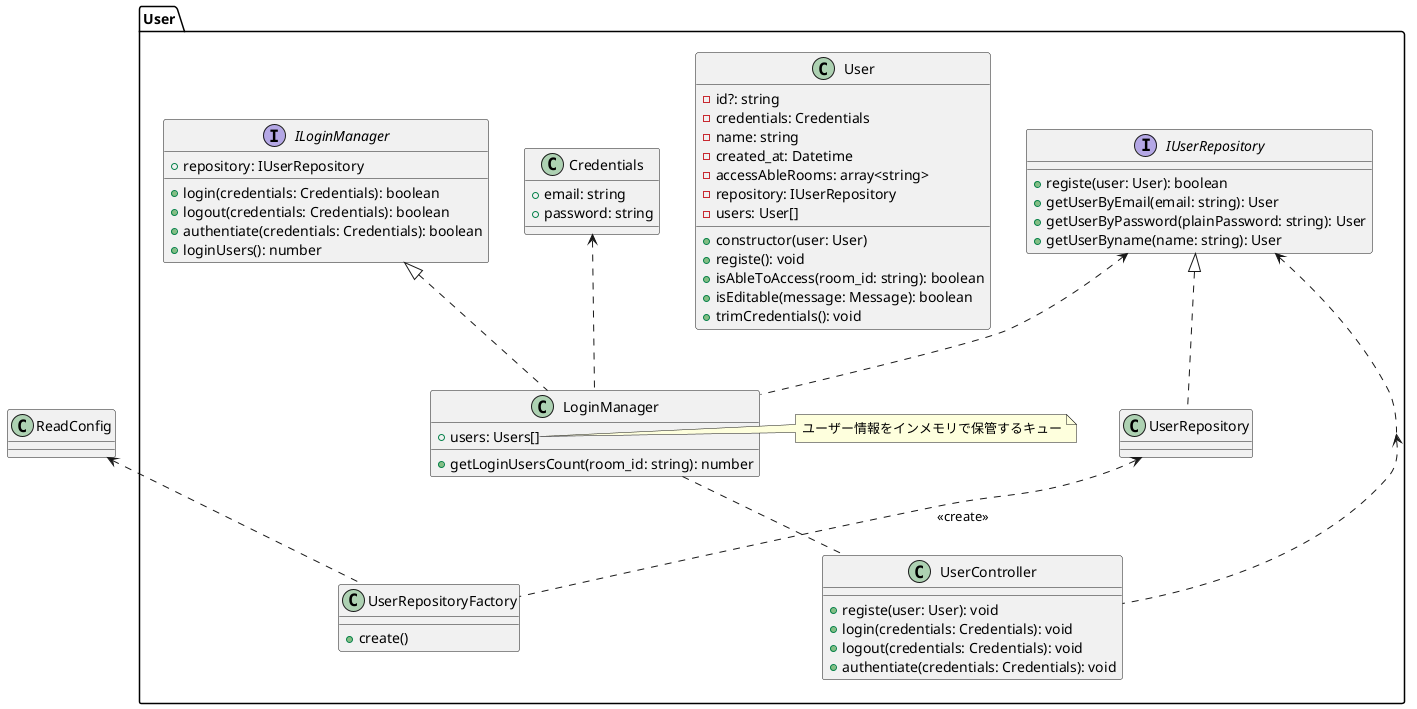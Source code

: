 @startuml

package User{
    class Credentials{
        +email: string
        +password: string
    }

    class User{
        -id?: string
        -credentials: Credentials
        -name: string
        -created_at: Datetime
        -accessAbleRooms: array<string>
        -repository: IUserRepository
        -users: User[]
        +constructor(user: User)
        +registe(): void
        +isAbleToAccess(room_id: string): boolean
        +isEditable(message: Message): boolean
        +trimCredentials(): void
    }

    Interface ILoginManager{
        +repository: IUserRepository
        +login(credentials: Credentials): boolean
        +logout(credentials: Credentials): boolean
        +authentiate(credentials: Credentials): boolean
        +loginUsers(): number
    }

    class LoginManager{
        +users: Users[]
        +getLoginUsersCount(room_id: string): number
    }
    note right of LoginManager::users
        ユーザー情報をインメモリで保管するキュー
    endnote

    Interface IUserRepository{
        +registe(user: User): boolean
        +getUserByEmail(email: string): User
        +getUserByPassword(plainPassword: string): User
        +getUserByname(name: string): User
    }

    class UserRepository

    class UserController{
        +registe(user: User): void
        +login(credentials: Credentials): void
        +logout(credentials: Credentials): void
        +authentiate(credentials: Credentials): void
    }

    class UserRepositoryFactory{
        +create()
    }

}

User <.. UserController
ILoginManager <|.. LoginManager
LoginManager .. UserController
IUserRepository <.. User
IUserRepository <.. LoginManager
ReadConfig <.. UserRepositoryFactory
IUserRepository <|.. UserRepository
UserRepository <.. UserRepositoryFactory : <<create>>
Credentials <.. LoginManager

@enduml